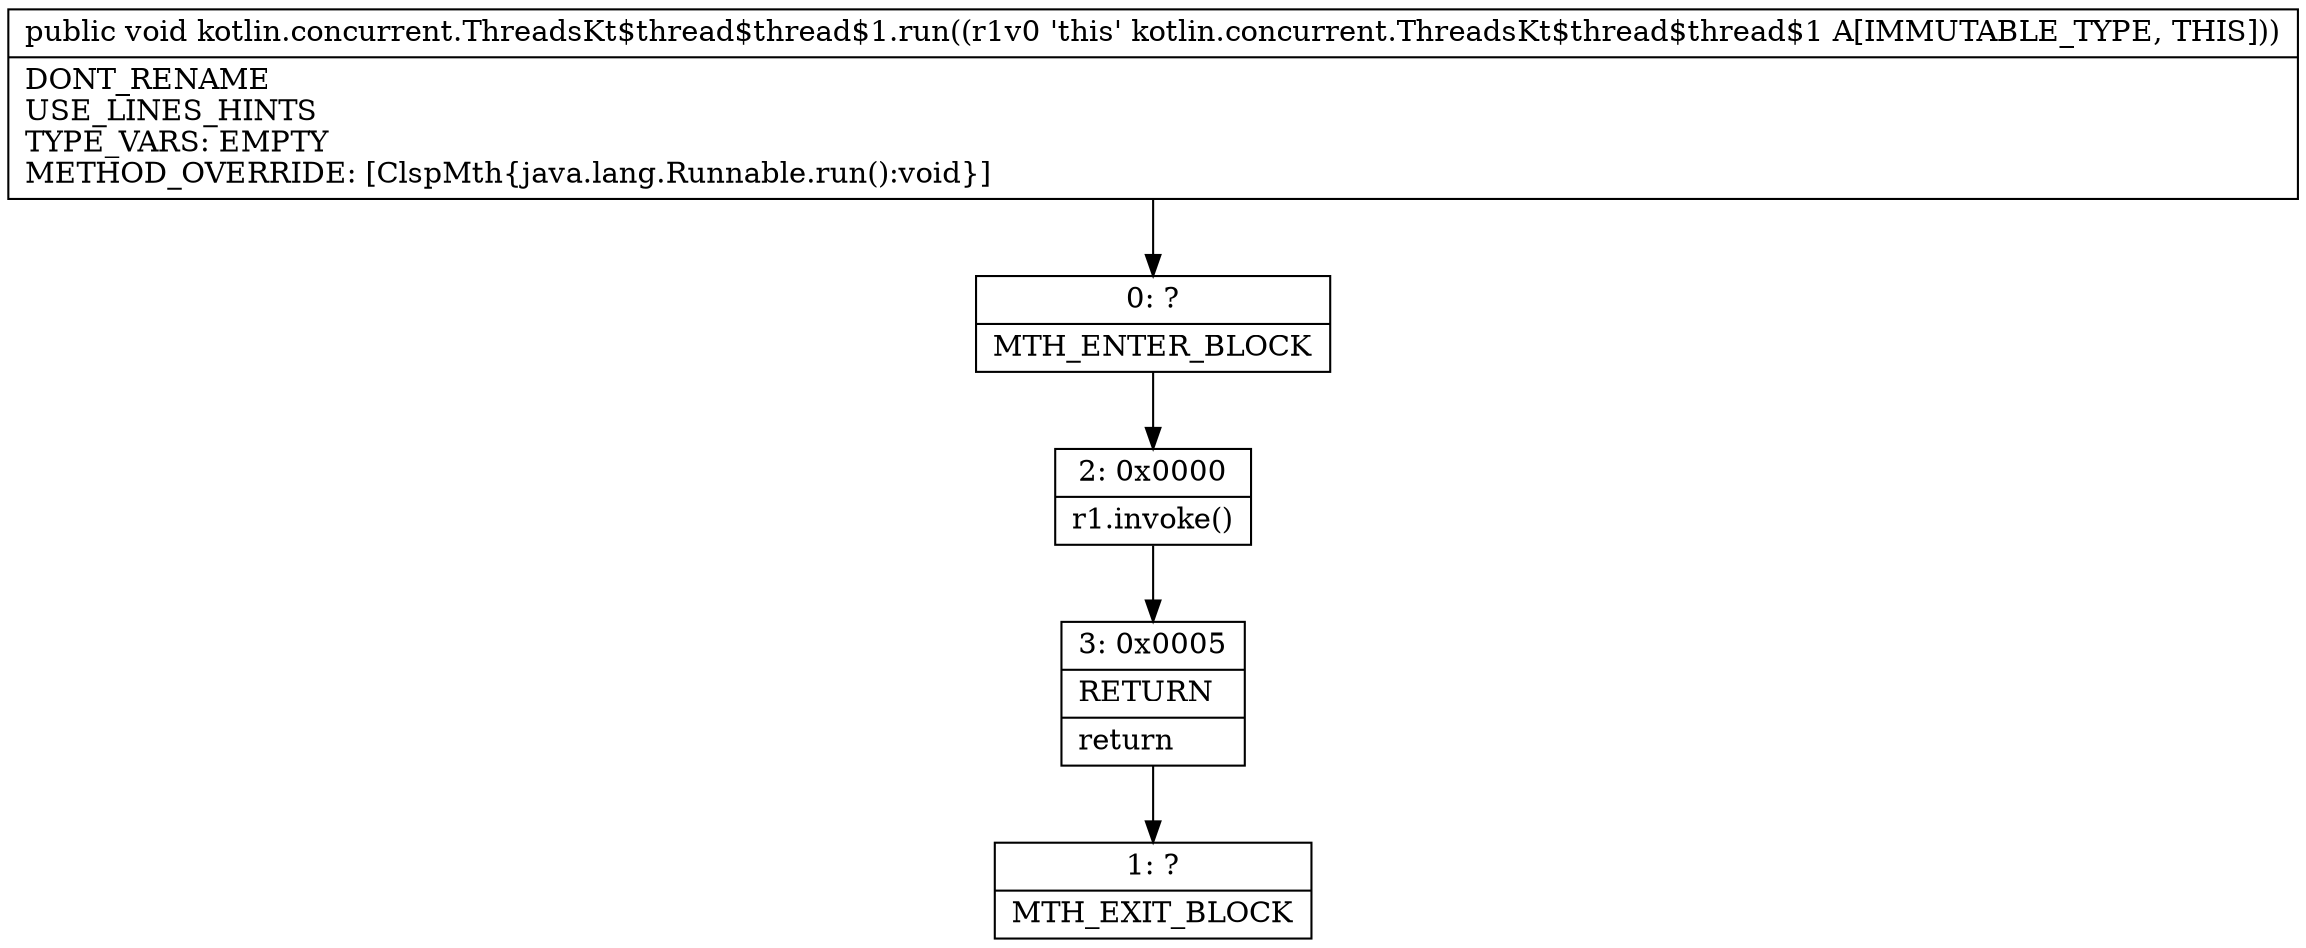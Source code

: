 digraph "CFG forkotlin.concurrent.ThreadsKt$thread$thread$1.run()V" {
Node_0 [shape=record,label="{0\:\ ?|MTH_ENTER_BLOCK\l}"];
Node_2 [shape=record,label="{2\:\ 0x0000|r1.invoke()\l}"];
Node_3 [shape=record,label="{3\:\ 0x0005|RETURN\l|return\l}"];
Node_1 [shape=record,label="{1\:\ ?|MTH_EXIT_BLOCK\l}"];
MethodNode[shape=record,label="{public void kotlin.concurrent.ThreadsKt$thread$thread$1.run((r1v0 'this' kotlin.concurrent.ThreadsKt$thread$thread$1 A[IMMUTABLE_TYPE, THIS]))  | DONT_RENAME\lUSE_LINES_HINTS\lTYPE_VARS: EMPTY\lMETHOD_OVERRIDE: [ClspMth\{java.lang.Runnable.run():void\}]\l}"];
MethodNode -> Node_0;Node_0 -> Node_2;
Node_2 -> Node_3;
Node_3 -> Node_1;
}

